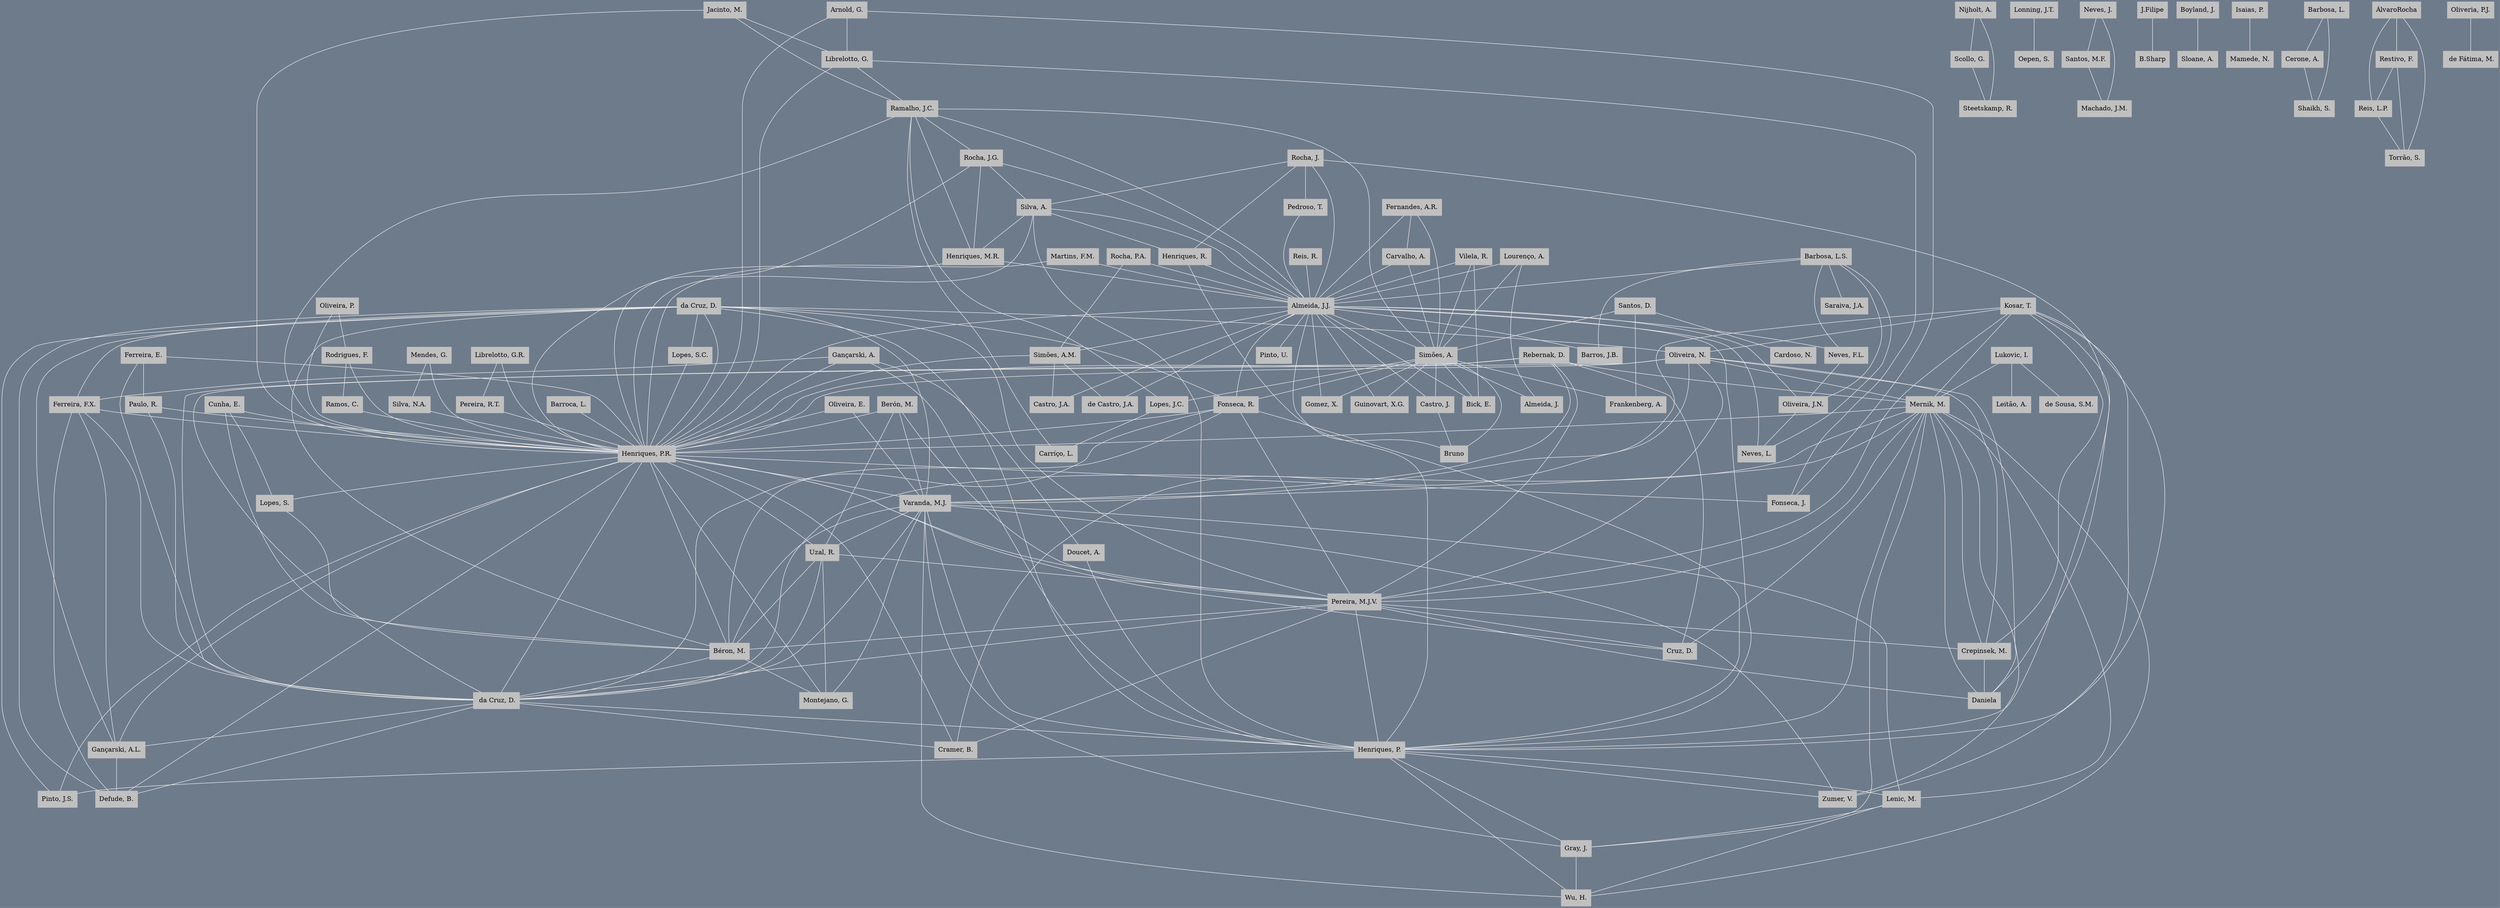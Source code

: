 strict graph G{
ranksep="1.0 equally"
bgcolor=lightsteelblue4;
edge [color=grey94];
node [shape=box,style=filled,color=grey];
"Martins, F.M." -- "Almeida, J.J."
"Martins, F.M." -- "Henriques, P.R."
"Almeida, J.J." -- "Henriques, P.R."
"Almeida, J.J." -- "Barros, J.B."
"Barros, J.B." -- "Almeida, J.J."
"Barbosa, L.S." -- "Almeida, J.J."
"Barbosa, L.S." -- "Oliveira, J.N."
"Almeida, J.J." -- "Oliveira, J.N."
"Barbosa, L.S." -- "Neves, L."
"Almeida, J.J." -- "Neves, L."
"Oliveira, J.N." -- "Neves, L."
"Almeida, J.J." -- "Pinto, U."
"Almeida, J.J." -- "Pinto, U."
"Barbosa, L.S." -- "Almeida, J.J."
"Barbosa, L.S." -- "Almeida, J.J."
"Barbosa, L.S." -- "Almeida, J.J."
"Barbosa, L.S." -- "Almeida, J.J."
"Ramalho, J.C." -- "Almeida, J.J."
"Ramalho, J.C." -- "Henriques, P.R."
"Almeida, J.J." -- "Henriques, P.R."
"Nijholt, A." -- "Scollo, G."
"Nijholt, A." -- "Steetskamp, R."
"Scollo, G." -- "Steetskamp, R."
"Pinto, U." -- "Almeida, J.J."
"Almeida, J.J." -- "Barros, J.B."
"Almeida, J.J." -- "Ramalho, J.C."
"Ramalho, J.C." -- "Almeida, J.J."
"Ramalho, J.C." -- "Henriques, P.R."
"Almeida, J.J." -- "Henriques, P.R."
"Ramalho, J.C." -- "Rocha, J.G."
"Ramalho, J.C." -- "Almeida, J.J."
"Rocha, J.G." -- "Almeida, J.J."
"Ramalho, J.C." -- "Henriques, P.R."
"Rocha, J.G." -- "Henriques, P.R."
"Almeida, J.J." -- "Henriques, P.R."
"Reis, R." -- "Almeida, J.J."
"Almeida, J.J." -- "Barbosa, L.S."
"Almeida, J.J." -- "Neves, F.L."
"Barbosa, L.S." -- "Neves, F.L."
"Almeida, J.J." -- "Oliveira, J.N."
"Barbosa, L.S." -- "Oliveira, J.N."
"Neves, F.L." -- "Oliveira, J.N."
"Almeida, J.J." -- "Barbosa, L.S."
"Almeida, J.J." -- "Neves, F.L."
"Barbosa, L.S." -- "Neves, F.L."
"Almeida, J.J." -- "Oliveira, J.N."
"Barbosa, L.S." -- "Oliveira, J.N."
"Neves, F.L." -- "Oliveira, J.N."
"Almeida, J.J." -- "Henriques, P.R."
"Rocha, J.G." -- "Henriques, M.R."
"Rocha, J.G." -- "Ramalho, J.C."
"Henriques, M.R." -- "Ramalho, J.C."
"Rocha, J.G." -- "Almeida, J.J."
"Henriques, M.R." -- "Almeida, J.J."
"Ramalho, J.C." -- "Almeida, J.J."
"Almeida, J.J." -- "Barbosa, L.S."
"Almeida, J.J." -- "Barros, J.B."
"Barbosa, L.S." -- "Barros, J.B."
"Barbosa, L.S." -- "Saraiva, J.A."
"Ramalho, J.C." -- "Almeida, J.J."
"Ramalho, J.C." -- "Henriques, P.R."
"Almeida, J.J." -- "Henriques, P.R."
"Rocha, J." -- "Silva, A."
"Rocha, J." -- "Henriques, R."
"Silva, A." -- "Henriques, R."
"Rocha, J." -- "Almeida, J.J."
"Silva, A." -- "Almeida, J.J."
"Henriques, R." -- "Almeida, J.J."
"Rocha, J." -- "Henriques, P."
"Silva, A." -- "Henriques, P."
"Henriques, R." -- "Henriques, P."
"Almeida, J.J." -- "Henriques, P."
"Rocha, J." -- "Pedroso, T."
"Rocha, J." -- "Almeida, J.J."
"Pedroso, T." -- "Almeida, J.J."
"Rocha, J.G." -- "Silva, A."
"Rocha, J.G." -- "Almeida, J.J."
"Silva, A." -- "Almeida, J.J."
"Rocha, J.G." -- "Henriques, M.R."
"Silva, A." -- "Henriques, M.R."
"Almeida, J.J." -- "Henriques, M.R."
"Rocha, J.G." -- "Henriques, P.R."
"Silva, A." -- "Henriques, P.R."
"Almeida, J.J." -- "Henriques, P.R."
"Henriques, M.R." -- "Henriques, P.R."
"Almeida, J.J." -- "Ramalho, J.C."
"Ramalho, J.C." -- "Rocha, J.G."
"Ramalho, J.C." -- "Almeida, J.J."
"Rocha, J.G." -- "Almeida, J.J."
"Ramalho, J.C." -- "Henriques, P.R."
"Rocha, J.G." -- "Henriques, P.R."
"Almeida, J.J." -- "Henriques, P.R."
"Barbosa, L.S." -- "Barros, J.B."
"Barbosa, L.S." -- "Almeida, J.J."
"Barros, J.B." -- "Almeida, J.J."
"Almeida, J.J." -- "Simões, A.M."
"Almeida, J.J." -- "Rocha, J.G."
"Almeida, J.J." -- "Henriques, P.R."
"Rocha, J.G." -- "Henriques, P.R."
"Almeida, J.J." -- "Henriques, P.R."
"Almeida, J.J." -- "Rocha, J.G."
"Henriques, P.R." -- "Rocha, J.G."
"Rocha, P.A." -- "Simões, A.M."
"Rocha, P.A." -- "Almeida, J.J."
"Simões, A.M." -- "Almeida, J.J."
"Simões, A.M." -- "Almeida, J.J."
"Simões, A.M." -- "Almeida, J.J."
"Simões, A.M." -- "Henriques, P.R."
"Almeida, J.J." -- "Henriques, P.R."
"Simões, A.M." -- "Almeida, J.J."
"Almeida, J.J." -- "Simões, A.M."
"Almeida, J.J." -- " de Castro, J.A."
"Simões, A.M." -- " de Castro, J.A."
"Almeida, J.J." -- "Simões, A.M."
"Almeida, J.J." -- "Castro, J.A."
"Simões, A.M." -- "Castro, J.A."
"Almeida, J.J." -- "Simões, A.M."
"Almeida, J.J." -- "Simões, A.M."
"Simões, A.M." -- "Almeida, J.J."
"Simões, A.M." -- "Almeida, J.J."
"Almeida, J.J." -- "Simões, A."
"Almeida, J.J." -- "Castro, J."
"Simões, A." -- "Castro, J."
"Almeida, J.J." -- "Bruno"
"Simões, A." -- "Bruno"
"Castro, J." -- "Bruno"
"Simões, A.M." -- "Almeida, J.J."
"Almeida, J.J." -- "Simões, A."
"Ramalho, J.C." -- "Simões, A."
"Simões, A." -- "Almeida, J.J."
"Simões, A." -- "Gomez, X."
"Almeida, J.J." -- "Gomez, X."
"Ramalho, J.C." -- "Simões, A."
"Simões, A." -- "Guinovart, X.G."
"Simões, A." -- "Almeida, J.J."
"Guinovart, X.G." -- "Almeida, J.J."
"Santos, D." -- "Simões, A."
"Santos, D." -- "Frankenberg, A."
"Simões, A." -- "Frankenberg, A."
"Vilela, R." -- "Simões, A."
"Vilela, R." -- "Bick, E."
"Simões, A." -- "Bick, E."
"Vilela, R." -- "Almeida, J.J."
"Simões, A." -- "Almeida, J.J."
"Bick, E." -- "Almeida, J.J."
"Ramalho, J.C." -- "Simões, A."
"Ramalho, J.C." -- "Lopes, J.C."
"Simões, A." -- "Lopes, J.C."
"Almeida, J.J." -- "Simões, A."
"Ramalho, J.C." -- "Simões, A."
"Ramalho, J.C." -- "Lopes, J.C."
"Simões, A." -- "Lopes, J.C."
"Almeida, J.J." -- "Simões, A."
"Ramalho, J.C." -- "Simões, A."
"Ramalho, J.C." -- "Lopes, J.C."
"Simões, A." -- "Lopes, J.C."
"Almeida, J.J." -- "Simões, A."
"Ramalho, J.C." -- "Simões, A."
"Ramalho, J.C." -- "Lopes, J.C."
"Simões, A." -- "Lopes, J.C."
"Simões, A." -- "Almeida, J.J."
"Simões, A." -- "Almeida, J.J."
"Lonning, J.T." -- "Oepen, S."
"Almeida, J.J." -- "Simões, A."
"Almeida, J.J." -- "Simões, A."
"Fernandes, A.R." -- "Carvalho, A."
"Fernandes, A.R." -- "Almeida, J.J."
"Carvalho, A." -- "Almeida, J.J."
"Fernandes, A.R." -- "Simões, A."
"Carvalho, A." -- "Simões, A."
"Almeida, J.J." -- "Simões, A."
"Almeida, J.J." -- "Simões, A."
"Simões, A." -- "Almeida, J.J."
"Almeida, J.J." -- "Simões, A."
"Ramalho, J.C." -- "Lopes, J.C."
"Ramalho, J.C." -- "Carríço, L."
"Lopes, J.C." -- "Carríço, L."
"Simões, A." -- "Fonseca, R."
"Simões, A." -- "Almeida, J.J."
"Fonseca, R." -- "Almeida, J.J."
"Neves, J." -- "Santos, M.F."
"Neves, J." -- "Machado, J.M."
"Santos, M.F." -- "Machado, J.M."
"Lourenço, A." -- "Simões, A."
"Lourenço, A." -- "Almeida, J."
"Simões, A." -- "Almeida, J."
"Neves, J." -- "Santos, M.F."
"Neves, J." -- "Machado, J.M."
"Santos, M.F." -- "Machado, J.M."
"Simões, A." -- "Lourenço, A."
"Simões, A." -- "Almeida, J.J."
"Lourenço, A." -- "Almeida, J.J."
"Santos, D." -- "Cardoso, N."
"Ramalho, J.C." -- "Henriques, P.R."
"Rodrigues, F." -- "Ramos, C."
"Rodrigues, F." -- "Henriques, P.R."
"Ramos, C." -- "Henriques, P.R."
"J.Filipe" -- "B.Sharp"
"Oliveira, P." -- "Rodrigues, F."
"Oliveira, P." -- "Henriques, P.R."
"Rodrigues, F." -- "Henriques, P.R."
"Kosar, T." -- "Mernik, M."
"Kosar, T." -- "Henriques, P."
"Mernik, M." -- "Henriques, P."
"Kosar, T." -- "Varanda, M.J."
"Mernik, M." -- "Varanda, M.J."
"Henriques, P." -- "Varanda, M.J."
"Kosar, T." -- "Zumer, V."
"Mernik, M." -- "Zumer, V."
"Henriques, P." -- "Zumer, V."
"Varanda, M.J." -- "Zumer, V."
"Henriques, P." -- "Varanda, M.J."
"Henriques, P." -- "Mernik, M."
"Varanda, M.J." -- "Mernik, M."
"Henriques, P." -- "Lenic, M."
"Varanda, M.J." -- "Lenic, M."
"Mernik, M." -- "Lenic, M."
"Henriques, P." -- "Gray, J."
"Varanda, M.J." -- "Gray, J."
"Mernik, M." -- "Gray, J."
"Lenic, M." -- "Gray, J."
"Henriques, P." -- "Wu, H."
"Varanda, M.J." -- "Wu, H."
"Mernik, M." -- "Wu, H."
"Lenic, M." -- "Wu, H."
"Gray, J." -- "Wu, H."
"Rebernak, D." -- "Mernik, M."
"Rebernak, D." -- "Henriques, P.R."
"Mernik, M." -- "Henriques, P.R."
"Rebernak, D." -- "Varanda, M.J."
"Mernik, M." -- "Varanda, M.J."
"Henriques, P.R." -- "Varanda, M.J."
"Boyland, J." -- "Sloane, A."
"Rebernak, D." -- "Mernik, M."
"Rebernak, D." -- "Henriques, P.R."
"Mernik, M." -- "Henriques, P.R."
"Rebernak, D." -- " da Cruz, D."
"Mernik, M." -- " da Cruz, D."
"Henriques, P.R." -- " da Cruz, D."
"Rebernak, D." -- "Varanda, M.J."
"Mernik, M." -- "Varanda, M.J."
"Henriques, P.R." -- "Varanda, M.J."
" da Cruz, D." -- "Varanda, M.J."
"Gançarski, A." -- "Doucet, A."
"Gançarski, A." -- "Henriques, P."
"Doucet, A." -- "Henriques, P."
"Barroca, L." -- "Henriques, P.R."
"Ramalho, J.C." -- "Almeida, J.J."
"Ramalho, J.C." -- "Henriques, P.R."
"Almeida, J.J." -- "Henriques, P.R."
"Ramalho, J.C." -- "Almeida, J.J."
"Ramalho, J.C." -- "Rocha, J.G."
"Almeida, J.J." -- "Rocha, J.G."
"Ramalho, J.C." -- "Henriques, P.R."
"Almeida, J.J." -- "Henriques, P.R."
"Rocha, J.G." -- "Henriques, P.R."
"Librelotto, G." -- "Ramalho, J.C."
"Librelotto, G." -- "Henriques, P.R."
"Ramalho, J.C." -- "Henriques, P.R."
"Jacinto, M." -- "Librelotto, G."
"Jacinto, M." -- "Ramalho, J.C."
"Librelotto, G." -- "Ramalho, J.C."
"Jacinto, M." -- "Henriques, P.R."
"Librelotto, G." -- "Henriques, P.R."
"Ramalho, J.C." -- "Henriques, P.R."
"Jacinto, M." -- "Librelotto, G."
"Jacinto, M." -- "Ramalho, J.C."
"Librelotto, G." -- "Ramalho, J.C."
"Jacinto, M." -- "Henriques, P.R."
"Librelotto, G." -- "Henriques, P.R."
"Ramalho, J.C." -- "Henriques, P.R."
"Librelotto, G." -- "Ramalho, J.C."
"Librelotto, G." -- "Henriques, P.R."
"Ramalho, J.C." -- "Henriques, P.R."
"Librelotto, G." -- "Ramalho, J.C."
"Librelotto, G." -- "Henriques, P.R."
"Ramalho, J.C." -- "Henriques, P.R."
"Ramalho, J.C." -- "Henriques, P.R."
"Mendes, G." -- "Silva, N.A."
"Mendes, G." -- "Henriques, P.R."
"Silva, N.A." -- "Henriques, P.R."
"Arnold, G." -- "Librelotto, G."
"Arnold, G." -- "Henriques, P.R."
"Librelotto, G." -- "Henriques, P.R."
"Arnold, G." -- "Fonseca, J."
"Librelotto, G." -- "Fonseca, J."
"Henriques, P.R." -- "Fonseca, J."
"Henriques, P." -- "Kosar, T."
"Henriques, P." -- "Mernik, M."
"Kosar, T." -- "Mernik, M."
"Henriques, P." -- "Varanda, M.J."
"Kosar, T." -- "Varanda, M.J."
"Mernik, M." -- "Varanda, M.J."
"Henriques, P." -- "Zumer, V."
"Kosar, T." -- "Zumer, V."
"Mernik, M." -- "Zumer, V."
"Varanda, M.J." -- "Zumer, V."
"Varanda, M.J." -- "Henriques, P.R."
"Henriques, P." -- "Varanda, M.J."
"Henriques, P." -- "Mernik, M."
"Varanda, M.J." -- "Mernik, M."
"Henriques, P." -- "Lenic, M."
"Varanda, M.J." -- "Lenic, M."
"Mernik, M." -- "Lenic, M."
"Varanda, M.J." -- "Henriques, P."
"Rebernak, D." -- "Mernik, M."
"Rebernak, D." -- "Henriques, P.R."
"Mernik, M." -- "Henriques, P.R."
"Rebernak, D." -- "Pereira, M.J.V."
"Mernik, M." -- "Pereira, M.J.V."
"Henriques, P.R." -- "Pereira, M.J.V."
"Rebernak, D." -- "Cruz, D."
"Mernik, M." -- "Cruz, D."
"Henriques, P.R." -- "Cruz, D."
"Pereira, M.J.V." -- "Cruz, D."
"Berón, M." -- "Henriques, P.R."
"Berón, M." -- "Varanda, M.J."
"Henriques, P.R." -- "Varanda, M.J."
"Berón, M." -- "Uzal, R."
"Henriques, P.R." -- "Uzal, R."
"Varanda, M.J." -- "Uzal, R."
"Berón, M." -- "Henriques, P.R."
"Berón, M." -- "Varanda, M.J."
"Henriques, P.R." -- "Varanda, M.J."
"Berón, M." -- "Uzal, R."
"Henriques, P.R." -- "Uzal, R."
"Varanda, M.J." -- "Uzal, R."
"Berón, M." -- "Henriques, P.R."
"Berón, M." -- "Varanda, M.J."
"Henriques, P.R." -- "Varanda, M.J."
"Berón, M." -- "Uzal, R."
"Henriques, P.R." -- "Uzal, R."
"Varanda, M.J." -- "Uzal, R."
"Berón, M." -- "Henriques, P.R."
"Berón, M." -- "Varanda, M.J."
"Henriques, P.R." -- "Varanda, M.J."
"Berón, M." -- "Uzal, R."
"Henriques, P.R." -- "Uzal, R."
"Varanda, M.J." -- "Uzal, R."
"Cunha, E." -- "Henriques, P.R."
"Cunha, E." -- "Lopes, S."
"Henriques, P.R." -- "Lopes, S."
"Cunha, E." -- "Béron, M."
"Henriques, P.R." -- "Béron, M."
"Lopes, S." -- "Béron, M."
"Béron, M." -- "Henriques, P.R."
"Béron, M." -- "Varanda, M.J."
"Henriques, P.R." -- "Varanda, M.J."
"Béron, M." -- "Uzal, R."
"Henriques, P.R." -- "Uzal, R."
"Varanda, M.J." -- "Uzal, R."
"Béron, M." -- "Henriques, P.R."
"Béron, M." -- "Varanda, M.J."
"Henriques, P.R." -- "Varanda, M.J."
"Béron, M." -- "Uzal, R."
"Henriques, P.R." -- "Uzal, R."
"Varanda, M.J." -- "Uzal, R."
"Béron, M." -- "Henriques, P.R."
"Béron, M." -- "Varanda, M.J."
"Henriques, P.R." -- "Varanda, M.J."
"Béron, M." -- "Uzal, R."
"Henriques, P.R." -- "Uzal, R."
"Varanda, M.J." -- "Uzal, R."
"Béron, M." -- "Montejano, G."
"Henriques, P.R." -- "Montejano, G."
"Varanda, M.J." -- "Montejano, G."
"Uzal, R." -- "Montejano, G."
"Béron, M." -- "Henriques, P.R."
"Béron, M." -- "Varanda, M.J."
"Henriques, P.R." -- "Varanda, M.J."
"Béron, M." -- "Uzal, R."
"Henriques, P.R." -- "Uzal, R."
"Varanda, M.J." -- "Uzal, R."
"Béron, M." -- "Henriques, P.R."
"Béron, M." -- "Varanda, M.J."
"Henriques, P.R." -- "Varanda, M.J."
"Béron, M." -- " da Cruz, D."
"Béron, M." -- "Varanda, M.J."
" da Cruz, D." -- "Varanda, M.J."
"Béron, M." -- "Henriques, P.R."
" da Cruz, D." -- "Henriques, P.R."
"Varanda, M.J." -- "Henriques, P.R."
"Béron, M." -- "Uzal, R."
" da Cruz, D." -- "Uzal, R."
"Varanda, M.J." -- "Uzal, R."
"Henriques, P.R." -- "Uzal, R."
"Berón, M." -- "Uzal, R."
"Berón, M." -- "Henriques, P.R."
"Uzal, R." -- "Henriques, P.R."
"Berón, M." -- "Pereira, M.J.V."
"Uzal, R." -- "Pereira, M.J.V."
"Henriques, P.R." -- "Pereira, M.J.V."
"Oliveira, E." -- "Varanda, M.J."
"Oliveira, E." -- "Henriques, P.R."
"Varanda, M.J." -- "Henriques, P.R."
"Oliveira, E." -- "Henriques, P.R."
"Oliveira, E." -- "Varanda, M.J."
"Henriques, P.R." -- "Varanda, M.J."
"Gançarski, A." -- "Henriques, P.R."
"Isaias, P." -- "Mamede, N."
"Gançarski, A." -- "Henriques, P.R."
"Gançarski, A." -- "Ferreira, F.X."
"Gançarski, A." -- "Henriques, P.R."
"Ferreira, F.X." -- "Henriques, P.R."
"Ferreira, F.X." -- "Gançarski, A.L."
"Ferreira, F.X." -- "Henriques, P.R."
"Gançarski, A.L." -- "Henriques, P.R."
"Ferreira, F.X." -- "Henriques, P.R."
"da Cruz, D." -- "Henriques, P.R."
"da Cruz, D." -- "Varanda, M.J."
"Henriques, P.R." -- "Varanda, M.J."
"Lukovic, I." -- " de Sousa, S.M."
"Ferreira, E." -- "Paulo, R."
"Ferreira, E." -- " da Cruz, D."
"Paulo, R." -- " da Cruz, D."
"Ferreira, E." -- "Henriques, P.R."
"Paulo, R." -- "Henriques, P.R."
" da Cruz, D." -- "Henriques, P.R."
"Lukovic, I." -- " de Sousa, S.M."
"Pereira, M.J.V." -- "Mernik, M."
"Pereira, M.J.V." -- " da Cruz, D."
"Mernik, M." -- " da Cruz, D."
"Pereira, M.J.V." -- "Henriques, P.R."
"Mernik, M." -- "Henriques, P.R."
" da Cruz, D." -- "Henriques, P.R."
"Lukovic, I." -- " de Sousa, S.M."
"da Cruz, D." -- "Henriques, P.R."
"da Cruz, D." -- "Varanda, M.J."
"Henriques, P.R." -- "Varanda, M.J."
"Lukovic, I." -- "Mernik, M."
"da Cruz, D." -- "Pereira, M.J.V."
"da Cruz, D." -- "Henriques, P.R."
"Pereira, M.J.V." -- "Henriques, P.R."
"da Cruz, D." -- "Henriques, P.R."
"da Cruz, D." -- "Henriques, P.R."
"Fonseca, R." -- " da Cruz, D."
"Fonseca, R." -- "Henriques, P."
" da Cruz, D." -- "Henriques, P."
"Fonseca, R." -- "Pereira, M.J.V."
" da Cruz, D." -- "Pereira, M.J.V."
"Henriques, P." -- "Pereira, M.J.V."
"da Cruz, D." -- "Henriques, P.R."
"da Cruz, D." -- "Pereira, M.J.V."
"Henriques, P.R." -- "Pereira, M.J.V."
"da Cruz, D." -- "Henriques, P.R."
"da Cruz, D." -- "Lopes, S.C."
"da Cruz, D." -- "Henriques, P.R."
"Lopes, S.C." -- "Henriques, P.R."
"da Cruz, D." -- "Henriques, P.R."
"da Cruz, D." -- "Fonseca, R."
"da Cruz, D." -- "Pereira, M.J.V."
"Fonseca, R." -- "Pereira, M.J.V."
"da Cruz, D." -- "Béron, M."
"Fonseca, R." -- "Béron, M."
"Pereira, M.J.V." -- "Béron, M."
"da Cruz, D." -- "Henriques, P.R."
"Fonseca, R." -- "Henriques, P.R."
"Pereira, M.J.V." -- "Henriques, P.R."
"Béron, M." -- "Henriques, P.R."
"da Cruz, D." -- "Henriques, P.R."
"da Cruz, D." -- "Pereira, M.J.V."
"Henriques, P.R." -- "Pereira, M.J.V."
"da Cruz, D." -- "Henriques, P.R."
"da Cruz, D." -- "Pereira, M.J.V."
"Henriques, P.R." -- "Pereira, M.J.V."
"da Cruz, D." -- "Pinto, J.S."
"da Cruz, D." -- "Henriques, P.R."
"Pinto, J.S." -- "Henriques, P.R."
"Ferreira, E." -- "Paulo, R."
"Ferreira, E." -- " da Cruz, D."
"Paulo, R." -- " da Cruz, D."
"Ferreira, E." -- "Henriques, P.R."
"Paulo, R." -- "Henriques, P.R."
" da Cruz, D." -- "Henriques, P.R."
"Pereira, M.J.V." -- "Mernik, M."
"Pereira, M.J.V." -- " da Cruz, D."
"Mernik, M." -- " da Cruz, D."
"Pereira, M.J.V." -- "Henriques, P.R."
"Mernik, M." -- "Henriques, P.R."
" da Cruz, D." -- "Henriques, P.R."
"Pereira, M.J.V." -- "Mernik, M."
"Pereira, M.J.V." -- " da Cruz, D."
"Mernik, M." -- " da Cruz, D."
"Pereira, M.J.V." -- "Henriques, P.R."
"Mernik, M." -- "Henriques, P.R."
" da Cruz, D." -- "Henriques, P.R."
"da Cruz, D." -- "Henriques, P."
"da Cruz, D." -- "Pinto, J.S."
"Henriques, P." -- "Pinto, J.S."
"Barbosa, L." -- "Cerone, A."
"Barbosa, L." -- "Shaikh, S."
"Cerone, A." -- "Shaikh, S."
"Oliveira, N." -- "Pereira, M.J.V."
"Oliveira, N." -- " da Cruz, D."
"Pereira, M.J.V." -- " da Cruz, D."
"Oliveira, N." -- "Henriques, P.R."
"Pereira, M.J.V." -- "Henriques, P.R."
" da Cruz, D." -- "Henriques, P.R."
"Kosar, T." -- "Mernik, M."
"Ferreira, F.X." -- " da Cruz, D."
"Ferreira, F.X." -- "Henriques, P.R."
" da Cruz, D." -- "Henriques, P.R."
"Ferreira, F.X." -- "Gançarski, A.L."
" da Cruz, D." -- "Gançarski, A.L."
"Henriques, P.R." -- "Gançarski, A.L."
"Ferreira, F.X." -- "Defude, B."
" da Cruz, D." -- "Defude, B."
"Henriques, P.R." -- "Defude, B."
"Gançarski, A.L." -- "Defude, B."
"ÁlvaroRocha" -- "Restivo, F."
"ÁlvaroRocha" -- "Reis, L.P."
"Restivo, F." -- "Reis, L.P."
"ÁlvaroRocha" -- "Torrão, S."
"Restivo, F." -- "Torrão, S."
"Reis, L.P." -- "Torrão, S."
"Oliveria, P.J." -- " de Fátima, M."
"ÁlvaroRocha" -- "Restivo, F."
"ÁlvaroRocha" -- "Reis, L.P."
"Restivo, F." -- "Reis, L.P."
"ÁlvaroRocha" -- "Torrão, S."
"Restivo, F." -- "Torrão, S."
"Reis, L.P." -- "Torrão, S."
"Librelotto, G.R." -- "Pereira, R.T."
"Librelotto, G.R." -- "Henriques, P.R."
"Pereira, R.T." -- "Henriques, P.R."
"ÁlvaroRocha" -- "Restivo, F."
"ÁlvaroRocha" -- "Reis, L.P."
"Restivo, F." -- "Reis, L.P."
"ÁlvaroRocha" -- "Torrão, S."
"Restivo, F." -- "Torrão, S."
"Reis, L.P." -- "Torrão, S."
"Oliveira, N." -- "Pereira, M.J.V."
"Oliveira, N." -- "Pereira, M.J.V."
"Mernik, M." -- "Kosar, T."
"Oliveira, N." -- "Henriques, P.R."
"Oliveira, N." -- " da Cruz, D."
"Henriques, P.R." -- " da Cruz, D."
"Oliveira, N." -- "Pereira, M.J.V."
"Henriques, P.R." -- "Pereira, M.J.V."
" da Cruz, D." -- "Pereira, M.J.V."
"da Cruz, D." -- "Ferreira, F.X."
"da Cruz, D." -- "Henriques, P.R."
"Ferreira, F.X." -- "Henriques, P.R."
"da Cruz, D." -- "Gançarski, A.L."
"Ferreira, F.X." -- "Gançarski, A.L."
"Henriques, P.R." -- "Gançarski, A.L."
"da Cruz, D." -- "Defude, B."
"Ferreira, F.X." -- "Defude, B."
"Henriques, P.R." -- "Defude, B."
"Gançarski, A.L." -- "Defude, B."
"Béron, M." -- "Henriques, P.R."
"Béron, M." -- "Pereira, M.J.V."
"Henriques, P.R." -- "Pereira, M.J.V."
"Béron, M." -- "Uzal, R."
"Henriques, P.R." -- "Uzal, R."
"Pereira, M.J.V." -- "Uzal, R."
"da Cruz, D." -- "Béron, M."
"da Cruz, D." -- "Henriques, P.R."
"Béron, M." -- "Henriques, P.R."
"da Cruz, D." -- "Pereira, M.J.V."
"Béron, M." -- "Pereira, M.J.V."
"Henriques, P.R." -- "Pereira, M.J.V."
"da Cruz, D." -- "Oliveira, N."
"da Cruz, D." -- "Henriques, P.R."
"Oliveira, N." -- "Henriques, P.R."
"da Cruz, D." -- "Henriques, P."
"Oliveira, N." -- "Pereira, M.J.V."
"Oliveira, N." -- "Henriques, P.R."
"Pereira, M.J.V." -- "Henriques, P.R."
"Oliveira, N." -- " da Cruz, D."
"Pereira, M.J.V." -- " da Cruz, D."
"Henriques, P.R." -- " da Cruz, D."
"Oliveira, N." -- "Cramer, B."
"Pereira, M.J.V." -- "Cramer, B."
"Henriques, P.R." -- "Cramer, B."
" da Cruz, D." -- "Cramer, B."
"Lukovic, I." -- "Leitão, A."
"Kosar, T." -- "Oliveira, N."
"Kosar, T." -- "Mernik, M."
"Oliveira, N." -- "Mernik, M."
"Kosar, T." -- "Pereira, M.J.V."
"Oliveira, N." -- "Pereira, M.J.V."
"Mernik, M." -- "Pereira, M.J.V."
"Kosar, T." -- "Crepinsek, M."
"Oliveira, N." -- "Crepinsek, M."
"Mernik, M." -- "Crepinsek, M."
"Pereira, M.J.V." -- "Crepinsek, M."
"Kosar, T." -- "Daniela"
"Oliveira, N." -- "Daniela"
"Mernik, M." -- "Daniela"
"Pereira, M.J.V." -- "Daniela"
"Crepinsek, M." -- "Daniela"
"Lukovic, I." -- "Leitão, A."
}
